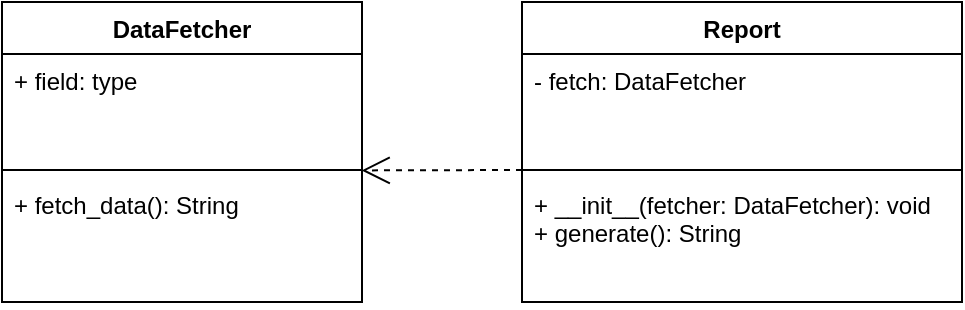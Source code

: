 <mxfile version="24.4.9" type="github">
  <diagram name="Page-1" id="IIPJE3vFMl4AOH8bAWX_">
    <mxGraphModel dx="954" dy="524" grid="1" gridSize="10" guides="1" tooltips="1" connect="1" arrows="1" fold="1" page="1" pageScale="1" pageWidth="827" pageHeight="1169" math="0" shadow="0">
      <root>
        <mxCell id="0" />
        <mxCell id="1" parent="0" />
        <mxCell id="8y9vZKlipvZXO0kOV3RF-1" value="DataFetcher" style="swimlane;fontStyle=1;align=center;verticalAlign=top;childLayout=stackLayout;horizontal=1;startSize=26;horizontalStack=0;resizeParent=1;resizeParentMax=0;resizeLast=0;collapsible=1;marginBottom=0;whiteSpace=wrap;html=1;" vertex="1" parent="1">
          <mxGeometry x="180" y="200" width="180" height="150" as="geometry" />
        </mxCell>
        <mxCell id="8y9vZKlipvZXO0kOV3RF-2" value="+ field: type" style="text;strokeColor=none;fillColor=none;align=left;verticalAlign=top;spacingLeft=4;spacingRight=4;overflow=hidden;rotatable=0;points=[[0,0.5],[1,0.5]];portConstraint=eastwest;whiteSpace=wrap;html=1;" vertex="1" parent="8y9vZKlipvZXO0kOV3RF-1">
          <mxGeometry y="26" width="180" height="54" as="geometry" />
        </mxCell>
        <mxCell id="8y9vZKlipvZXO0kOV3RF-3" value="" style="line;strokeWidth=1;fillColor=none;align=left;verticalAlign=middle;spacingTop=-1;spacingLeft=3;spacingRight=3;rotatable=0;labelPosition=right;points=[];portConstraint=eastwest;strokeColor=inherit;" vertex="1" parent="8y9vZKlipvZXO0kOV3RF-1">
          <mxGeometry y="80" width="180" height="8" as="geometry" />
        </mxCell>
        <mxCell id="8y9vZKlipvZXO0kOV3RF-4" value="+ fetch_data(): String" style="text;strokeColor=none;fillColor=none;align=left;verticalAlign=top;spacingLeft=4;spacingRight=4;overflow=hidden;rotatable=0;points=[[0,0.5],[1,0.5]];portConstraint=eastwest;whiteSpace=wrap;html=1;" vertex="1" parent="8y9vZKlipvZXO0kOV3RF-1">
          <mxGeometry y="88" width="180" height="62" as="geometry" />
        </mxCell>
        <mxCell id="8y9vZKlipvZXO0kOV3RF-5" value="Report" style="swimlane;fontStyle=1;align=center;verticalAlign=top;childLayout=stackLayout;horizontal=1;startSize=26;horizontalStack=0;resizeParent=1;resizeParentMax=0;resizeLast=0;collapsible=1;marginBottom=0;whiteSpace=wrap;html=1;" vertex="1" parent="1">
          <mxGeometry x="440" y="200" width="220" height="150" as="geometry" />
        </mxCell>
        <mxCell id="8y9vZKlipvZXO0kOV3RF-6" value="- fetch: DataFetcher" style="text;strokeColor=none;fillColor=none;align=left;verticalAlign=top;spacingLeft=4;spacingRight=4;overflow=hidden;rotatable=0;points=[[0,0.5],[1,0.5]];portConstraint=eastwest;whiteSpace=wrap;html=1;" vertex="1" parent="8y9vZKlipvZXO0kOV3RF-5">
          <mxGeometry y="26" width="220" height="54" as="geometry" />
        </mxCell>
        <mxCell id="8y9vZKlipvZXO0kOV3RF-7" value="" style="line;strokeWidth=1;fillColor=none;align=left;verticalAlign=middle;spacingTop=-1;spacingLeft=3;spacingRight=3;rotatable=0;labelPosition=right;points=[];portConstraint=eastwest;strokeColor=inherit;" vertex="1" parent="8y9vZKlipvZXO0kOV3RF-5">
          <mxGeometry y="80" width="220" height="8" as="geometry" />
        </mxCell>
        <mxCell id="8y9vZKlipvZXO0kOV3RF-8" value="+ __init__(fetcher: DataFetcher): void&lt;div&gt;+ generate(): String&lt;/div&gt;" style="text;strokeColor=none;fillColor=none;align=left;verticalAlign=top;spacingLeft=4;spacingRight=4;overflow=hidden;rotatable=0;points=[[0,0.5],[1,0.5]];portConstraint=eastwest;whiteSpace=wrap;html=1;" vertex="1" parent="8y9vZKlipvZXO0kOV3RF-5">
          <mxGeometry y="88" width="220" height="62" as="geometry" />
        </mxCell>
        <mxCell id="8y9vZKlipvZXO0kOV3RF-9" value="" style="endArrow=open;dashed=1;endFill=0;endSize=12;html=1;rounded=0;entryX=0.999;entryY=0.525;entryDx=0;entryDy=0;entryPerimeter=0;" edge="1" parent="1" target="8y9vZKlipvZXO0kOV3RF-3">
          <mxGeometry width="160" relative="1" as="geometry">
            <mxPoint x="440" y="284" as="sourcePoint" />
            <mxPoint x="490" y="270" as="targetPoint" />
          </mxGeometry>
        </mxCell>
      </root>
    </mxGraphModel>
  </diagram>
</mxfile>
